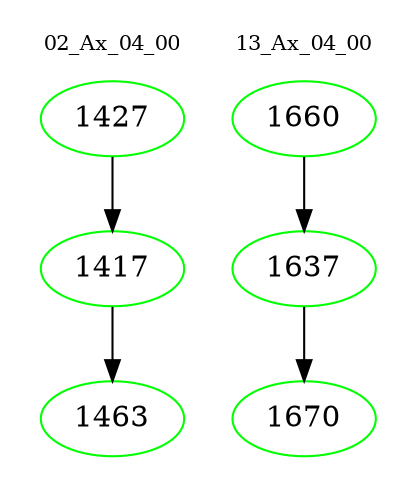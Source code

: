 digraph{
subgraph cluster_0 {
color = white
label = "02_Ax_04_00";
fontsize=10;
T0_1427 [label="1427", color="green"]
T0_1427 -> T0_1417 [color="black"]
T0_1417 [label="1417", color="green"]
T0_1417 -> T0_1463 [color="black"]
T0_1463 [label="1463", color="green"]
}
subgraph cluster_1 {
color = white
label = "13_Ax_04_00";
fontsize=10;
T1_1660 [label="1660", color="green"]
T1_1660 -> T1_1637 [color="black"]
T1_1637 [label="1637", color="green"]
T1_1637 -> T1_1670 [color="black"]
T1_1670 [label="1670", color="green"]
}
}
